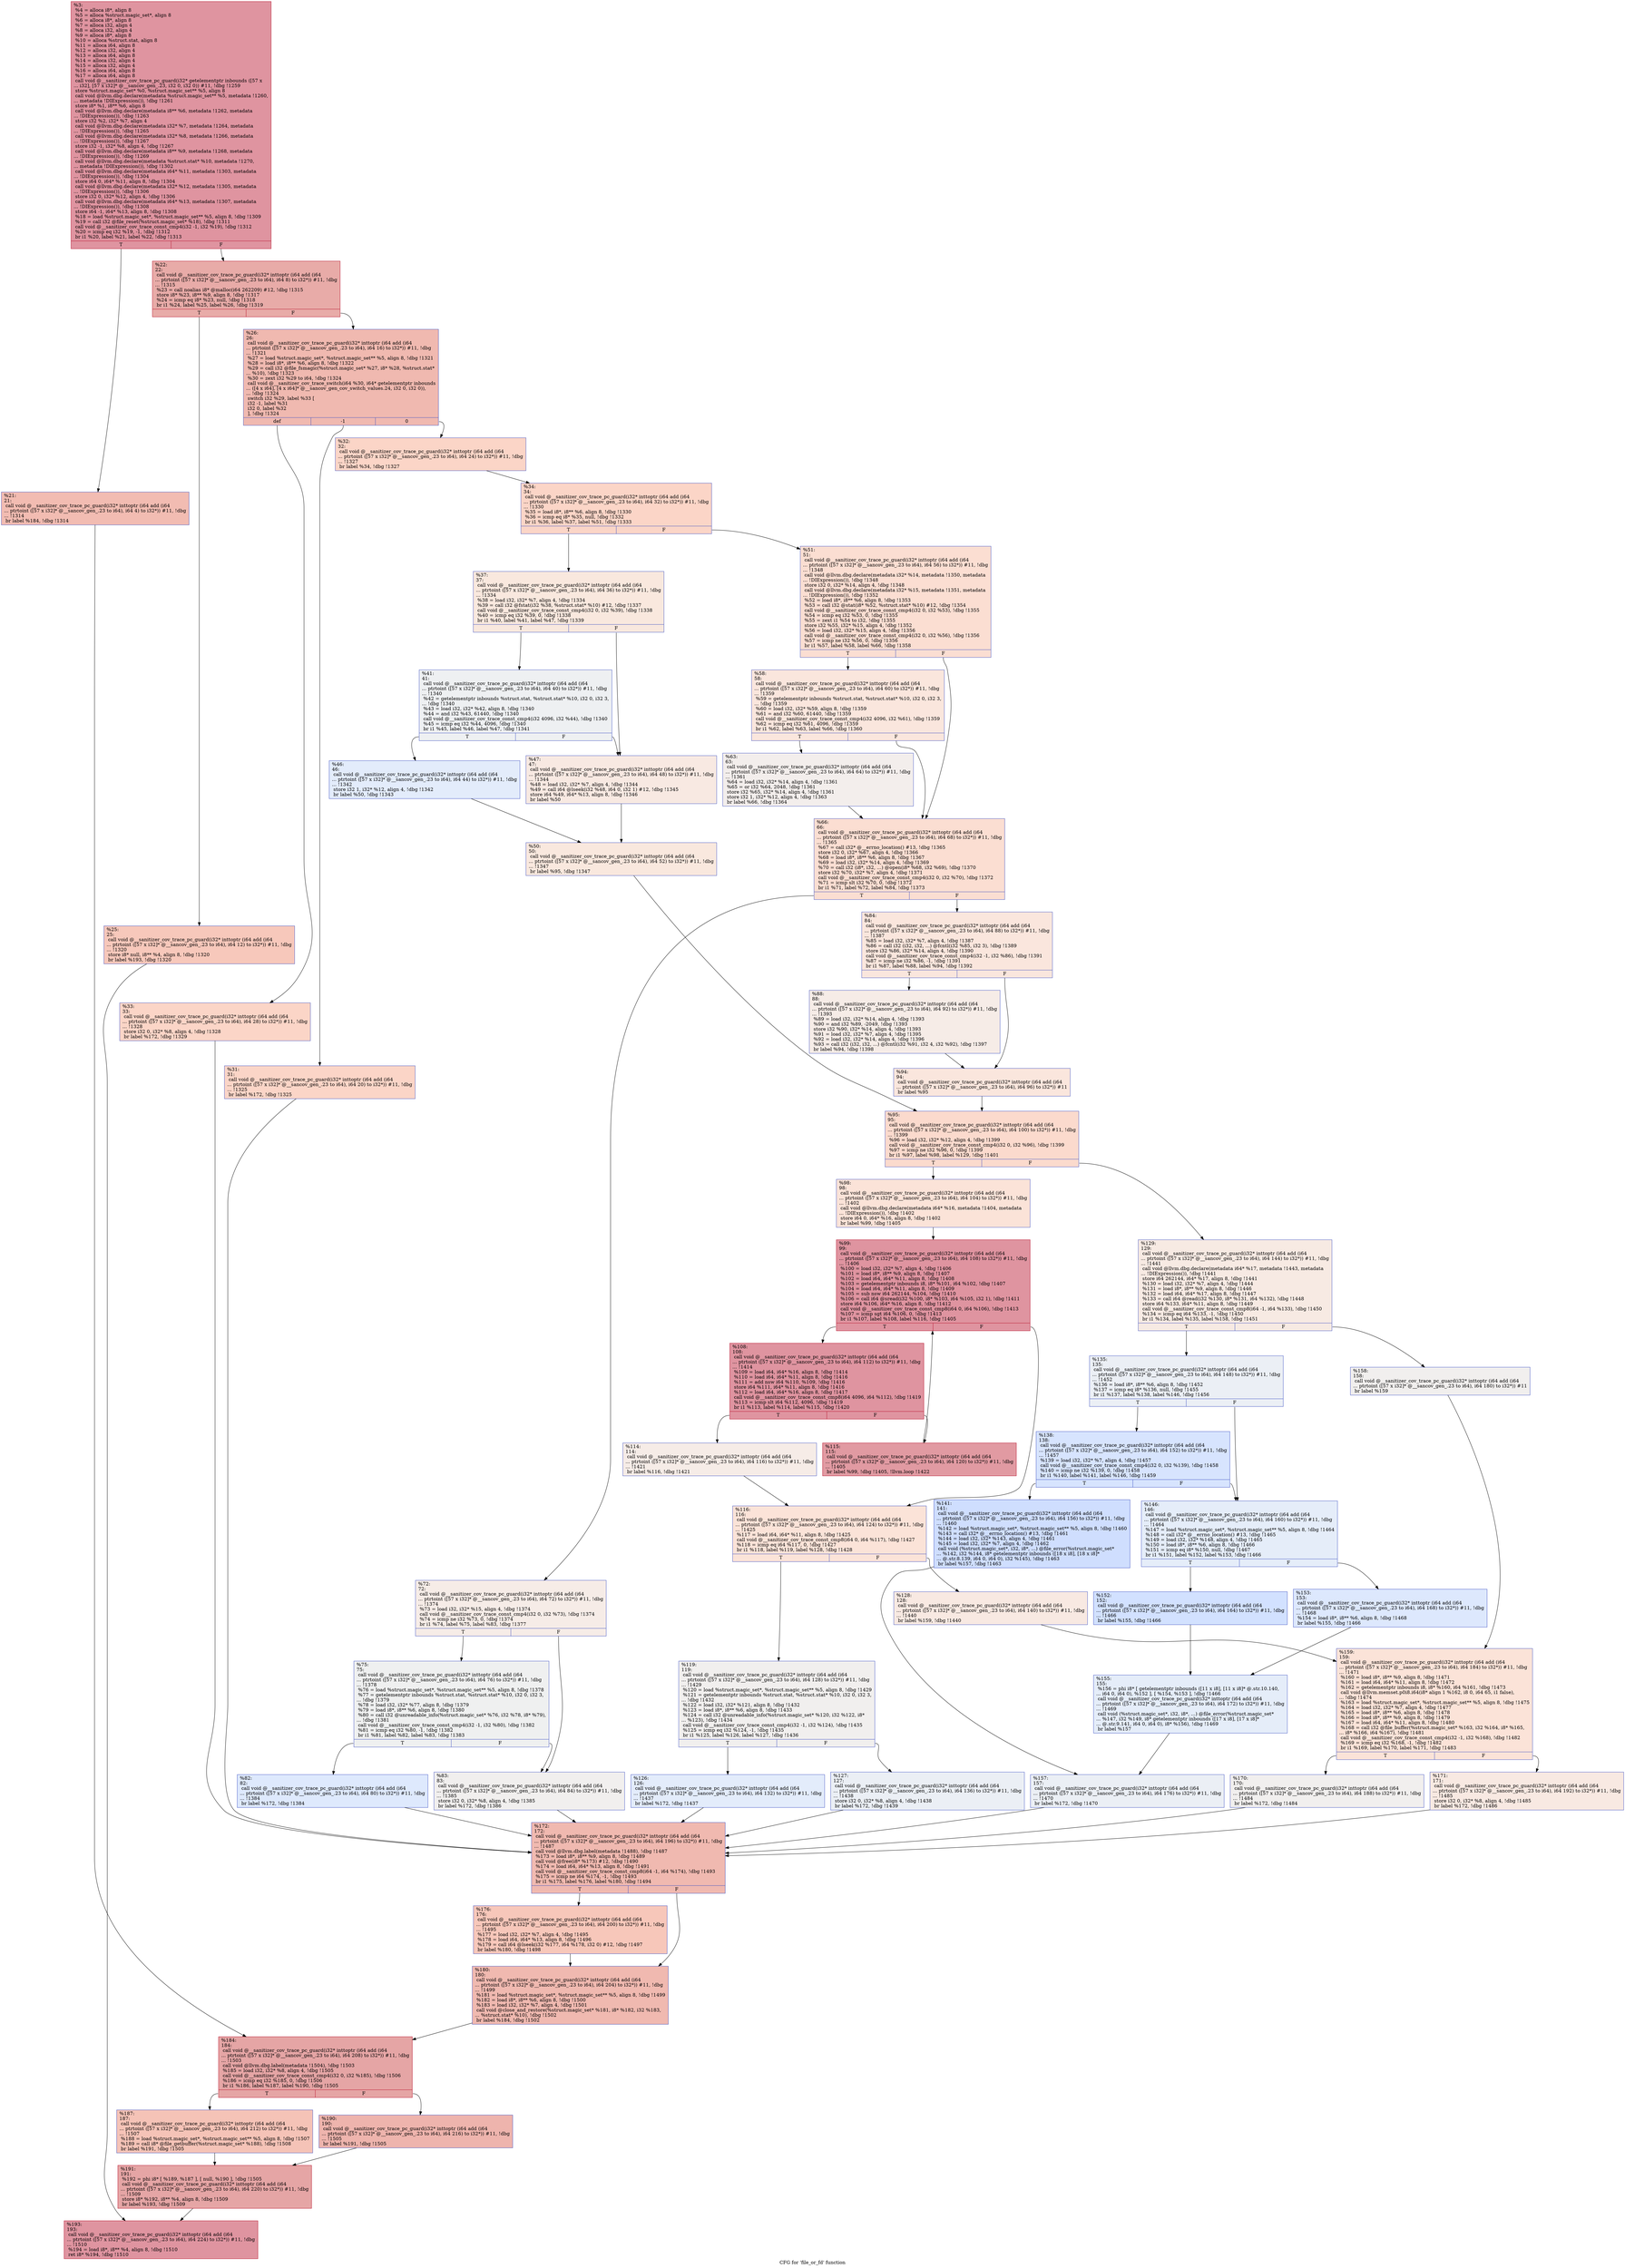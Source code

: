 digraph "CFG for 'file_or_fd' function" {
	label="CFG for 'file_or_fd' function";

	Node0x564cce185e70 [shape=record,color="#b70d28ff", style=filled, fillcolor="#b70d2870",label="{%3:\l  %4 = alloca i8*, align 8\l  %5 = alloca %struct.magic_set*, align 8\l  %6 = alloca i8*, align 8\l  %7 = alloca i32, align 4\l  %8 = alloca i32, align 4\l  %9 = alloca i8*, align 8\l  %10 = alloca %struct.stat, align 8\l  %11 = alloca i64, align 8\l  %12 = alloca i32, align 4\l  %13 = alloca i64, align 8\l  %14 = alloca i32, align 4\l  %15 = alloca i32, align 4\l  %16 = alloca i64, align 8\l  %17 = alloca i64, align 8\l  call void @__sanitizer_cov_trace_pc_guard(i32* getelementptr inbounds ([57 x\l... i32], [57 x i32]* @__sancov_gen_.23, i32 0, i32 0)) #11, !dbg !1259\l  store %struct.magic_set* %0, %struct.magic_set** %5, align 8\l  call void @llvm.dbg.declare(metadata %struct.magic_set** %5, metadata !1260,\l... metadata !DIExpression()), !dbg !1261\l  store i8* %1, i8** %6, align 8\l  call void @llvm.dbg.declare(metadata i8** %6, metadata !1262, metadata\l... !DIExpression()), !dbg !1263\l  store i32 %2, i32* %7, align 4\l  call void @llvm.dbg.declare(metadata i32* %7, metadata !1264, metadata\l... !DIExpression()), !dbg !1265\l  call void @llvm.dbg.declare(metadata i32* %8, metadata !1266, metadata\l... !DIExpression()), !dbg !1267\l  store i32 -1, i32* %8, align 4, !dbg !1267\l  call void @llvm.dbg.declare(metadata i8** %9, metadata !1268, metadata\l... !DIExpression()), !dbg !1269\l  call void @llvm.dbg.declare(metadata %struct.stat* %10, metadata !1270,\l... metadata !DIExpression()), !dbg !1302\l  call void @llvm.dbg.declare(metadata i64* %11, metadata !1303, metadata\l... !DIExpression()), !dbg !1304\l  store i64 0, i64* %11, align 8, !dbg !1304\l  call void @llvm.dbg.declare(metadata i32* %12, metadata !1305, metadata\l... !DIExpression()), !dbg !1306\l  store i32 0, i32* %12, align 4, !dbg !1306\l  call void @llvm.dbg.declare(metadata i64* %13, metadata !1307, metadata\l... !DIExpression()), !dbg !1308\l  store i64 -1, i64* %13, align 8, !dbg !1308\l  %18 = load %struct.magic_set*, %struct.magic_set** %5, align 8, !dbg !1309\l  %19 = call i32 @file_reset(%struct.magic_set* %18), !dbg !1311\l  call void @__sanitizer_cov_trace_const_cmp4(i32 -1, i32 %19), !dbg !1312\l  %20 = icmp eq i32 %19, -1, !dbg !1312\l  br i1 %20, label %21, label %22, !dbg !1313\l|{<s0>T|<s1>F}}"];
	Node0x564cce185e70:s0 -> Node0x564cce1876e0;
	Node0x564cce185e70:s1 -> Node0x564cce187730;
	Node0x564cce1876e0 [shape=record,color="#3d50c3ff", style=filled, fillcolor="#e1675170",label="{%21:\l21:                                               \l  call void @__sanitizer_cov_trace_pc_guard(i32* inttoptr (i64 add (i64\l... ptrtoint ([57 x i32]* @__sancov_gen_.23 to i64), i64 4) to i32*)) #11, !dbg\l... !1314\l  br label %184, !dbg !1314\l}"];
	Node0x564cce1876e0 -> Node0x564cce1886d0;
	Node0x564cce187730 [shape=record,color="#b70d28ff", style=filled, fillcolor="#cc403a70",label="{%22:\l22:                                               \l  call void @__sanitizer_cov_trace_pc_guard(i32* inttoptr (i64 add (i64\l... ptrtoint ([57 x i32]* @__sancov_gen_.23 to i64), i64 8) to i32*)) #11, !dbg\l... !1315\l  %23 = call noalias i8* @malloc(i64 262209) #12, !dbg !1315\l  store i8* %23, i8** %9, align 8, !dbg !1317\l  %24 = icmp eq i8* %23, null, !dbg !1318\l  br i1 %24, label %25, label %26, !dbg !1319\l|{<s0>T|<s1>F}}"];
	Node0x564cce187730:s0 -> Node0x564cce187780;
	Node0x564cce187730:s1 -> Node0x564cce1877d0;
	Node0x564cce187780 [shape=record,color="#3d50c3ff", style=filled, fillcolor="#ed836670",label="{%25:\l25:                                               \l  call void @__sanitizer_cov_trace_pc_guard(i32* inttoptr (i64 add (i64\l... ptrtoint ([57 x i32]* @__sancov_gen_.23 to i64), i64 12) to i32*)) #11, !dbg\l... !1320\l  store i8* null, i8** %4, align 8, !dbg !1320\l  br label %193, !dbg !1320\l}"];
	Node0x564cce187780 -> Node0x564cce188810;
	Node0x564cce1877d0 [shape=record,color="#3d50c3ff", style=filled, fillcolor="#de614d70",label="{%26:\l26:                                               \l  call void @__sanitizer_cov_trace_pc_guard(i32* inttoptr (i64 add (i64\l... ptrtoint ([57 x i32]* @__sancov_gen_.23 to i64), i64 16) to i32*)) #11, !dbg\l... !1321\l  %27 = load %struct.magic_set*, %struct.magic_set** %5, align 8, !dbg !1321\l  %28 = load i8*, i8** %6, align 8, !dbg !1322\l  %29 = call i32 @file_fsmagic(%struct.magic_set* %27, i8* %28, %struct.stat*\l... %10), !dbg !1323\l  %30 = zext i32 %29 to i64, !dbg !1324\l  call void @__sanitizer_cov_trace_switch(i64 %30, i64* getelementptr inbounds\l... ([4 x i64], [4 x i64]* @__sancov_gen_cov_switch_values.24, i32 0, i32 0)),\l... !dbg !1324\l  switch i32 %29, label %33 [\l    i32 -1, label %31\l    i32 0, label %32\l  ], !dbg !1324\l|{<s0>def|<s1>-1|<s2>0}}"];
	Node0x564cce1877d0:s0 -> Node0x564cce1878c0;
	Node0x564cce1877d0:s1 -> Node0x564cce187820;
	Node0x564cce1877d0:s2 -> Node0x564cce187870;
	Node0x564cce187820 [shape=record,color="#3d50c3ff", style=filled, fillcolor="#f5a08170",label="{%31:\l31:                                               \l  call void @__sanitizer_cov_trace_pc_guard(i32* inttoptr (i64 add (i64\l... ptrtoint ([57 x i32]* @__sancov_gen_.23 to i64), i64 20) to i32*)) #11, !dbg\l... !1325\l  br label %172, !dbg !1325\l}"];
	Node0x564cce187820 -> Node0x564cce1885e0;
	Node0x564cce187870 [shape=record,color="#3d50c3ff", style=filled, fillcolor="#f5a08170",label="{%32:\l32:                                               \l  call void @__sanitizer_cov_trace_pc_guard(i32* inttoptr (i64 add (i64\l... ptrtoint ([57 x i32]* @__sancov_gen_.23 to i64), i64 24) to i32*)) #11, !dbg\l... !1327\l  br label %34, !dbg !1327\l}"];
	Node0x564cce187870 -> Node0x564cce187910;
	Node0x564cce1878c0 [shape=record,color="#3d50c3ff", style=filled, fillcolor="#f5a08170",label="{%33:\l33:                                               \l  call void @__sanitizer_cov_trace_pc_guard(i32* inttoptr (i64 add (i64\l... ptrtoint ([57 x i32]* @__sancov_gen_.23 to i64), i64 28) to i32*)) #11, !dbg\l... !1328\l  store i32 0, i32* %8, align 4, !dbg !1328\l  br label %172, !dbg !1329\l}"];
	Node0x564cce1878c0 -> Node0x564cce1885e0;
	Node0x564cce187910 [shape=record,color="#3d50c3ff", style=filled, fillcolor="#f5a08170",label="{%34:\l34:                                               \l  call void @__sanitizer_cov_trace_pc_guard(i32* inttoptr (i64 add (i64\l... ptrtoint ([57 x i32]* @__sancov_gen_.23 to i64), i64 32) to i32*)) #11, !dbg\l... !1330\l  %35 = load i8*, i8** %6, align 8, !dbg !1330\l  %36 = icmp eq i8* %35, null, !dbg !1332\l  br i1 %36, label %37, label %51, !dbg !1333\l|{<s0>T|<s1>F}}"];
	Node0x564cce187910:s0 -> Node0x564cce187960;
	Node0x564cce187910:s1 -> Node0x564cce187af0;
	Node0x564cce187960 [shape=record,color="#3d50c3ff", style=filled, fillcolor="#f2cab570",label="{%37:\l37:                                               \l  call void @__sanitizer_cov_trace_pc_guard(i32* inttoptr (i64 add (i64\l... ptrtoint ([57 x i32]* @__sancov_gen_.23 to i64), i64 36) to i32*)) #11, !dbg\l... !1334\l  %38 = load i32, i32* %7, align 4, !dbg !1334\l  %39 = call i32 @fstat(i32 %38, %struct.stat* %10) #12, !dbg !1337\l  call void @__sanitizer_cov_trace_const_cmp4(i32 0, i32 %39), !dbg !1338\l  %40 = icmp eq i32 %39, 0, !dbg !1338\l  br i1 %40, label %41, label %47, !dbg !1339\l|{<s0>T|<s1>F}}"];
	Node0x564cce187960:s0 -> Node0x564cce1879b0;
	Node0x564cce187960:s1 -> Node0x564cce187a50;
	Node0x564cce1879b0 [shape=record,color="#3d50c3ff", style=filled, fillcolor="#d9dce170",label="{%41:\l41:                                               \l  call void @__sanitizer_cov_trace_pc_guard(i32* inttoptr (i64 add (i64\l... ptrtoint ([57 x i32]* @__sancov_gen_.23 to i64), i64 40) to i32*)) #11, !dbg\l... !1340\l  %42 = getelementptr inbounds %struct.stat, %struct.stat* %10, i32 0, i32 3,\l... !dbg !1340\l  %43 = load i32, i32* %42, align 8, !dbg !1340\l  %44 = and i32 %43, 61440, !dbg !1340\l  call void @__sanitizer_cov_trace_const_cmp4(i32 4096, i32 %44), !dbg !1340\l  %45 = icmp eq i32 %44, 4096, !dbg !1340\l  br i1 %45, label %46, label %47, !dbg !1341\l|{<s0>T|<s1>F}}"];
	Node0x564cce1879b0:s0 -> Node0x564cce187a00;
	Node0x564cce1879b0:s1 -> Node0x564cce187a50;
	Node0x564cce187a00 [shape=record,color="#3d50c3ff", style=filled, fillcolor="#bfd3f670",label="{%46:\l46:                                               \l  call void @__sanitizer_cov_trace_pc_guard(i32* inttoptr (i64 add (i64\l... ptrtoint ([57 x i32]* @__sancov_gen_.23 to i64), i64 44) to i32*)) #11, !dbg\l... !1342\l  store i32 1, i32* %12, align 4, !dbg !1342\l  br label %50, !dbg !1343\l}"];
	Node0x564cce187a00 -> Node0x564cce187aa0;
	Node0x564cce187a50 [shape=record,color="#3d50c3ff", style=filled, fillcolor="#efcebd70",label="{%47:\l47:                                               \l  call void @__sanitizer_cov_trace_pc_guard(i32* inttoptr (i64 add (i64\l... ptrtoint ([57 x i32]* @__sancov_gen_.23 to i64), i64 48) to i32*)) #11, !dbg\l... !1344\l  %48 = load i32, i32* %7, align 4, !dbg !1344\l  %49 = call i64 @lseek(i32 %48, i64 0, i32 1) #12, !dbg !1345\l  store i64 %49, i64* %13, align 8, !dbg !1346\l  br label %50\l}"];
	Node0x564cce187a50 -> Node0x564cce187aa0;
	Node0x564cce187aa0 [shape=record,color="#3d50c3ff", style=filled, fillcolor="#f2cab570",label="{%50:\l50:                                               \l  call void @__sanitizer_cov_trace_pc_guard(i32* inttoptr (i64 add (i64\l... ptrtoint ([57 x i32]* @__sancov_gen_.23 to i64), i64 52) to i32*)) #11, !dbg\l... !1347\l  br label %95, !dbg !1347\l}"];
	Node0x564cce187aa0 -> Node0x564cce187e60;
	Node0x564cce187af0 [shape=record,color="#3d50c3ff", style=filled, fillcolor="#f7b59970",label="{%51:\l51:                                               \l  call void @__sanitizer_cov_trace_pc_guard(i32* inttoptr (i64 add (i64\l... ptrtoint ([57 x i32]* @__sancov_gen_.23 to i64), i64 56) to i32*)) #11, !dbg\l... !1348\l  call void @llvm.dbg.declare(metadata i32* %14, metadata !1350, metadata\l... !DIExpression()), !dbg !1348\l  store i32 0, i32* %14, align 4, !dbg !1348\l  call void @llvm.dbg.declare(metadata i32* %15, metadata !1351, metadata\l... !DIExpression()), !dbg !1352\l  %52 = load i8*, i8** %6, align 8, !dbg !1353\l  %53 = call i32 @stat(i8* %52, %struct.stat* %10) #12, !dbg !1354\l  call void @__sanitizer_cov_trace_const_cmp4(i32 0, i32 %53), !dbg !1355\l  %54 = icmp eq i32 %53, 0, !dbg !1355\l  %55 = zext i1 %54 to i32, !dbg !1355\l  store i32 %55, i32* %15, align 4, !dbg !1352\l  %56 = load i32, i32* %15, align 4, !dbg !1356\l  call void @__sanitizer_cov_trace_const_cmp4(i32 0, i32 %56), !dbg !1356\l  %57 = icmp ne i32 %56, 0, !dbg !1356\l  br i1 %57, label %58, label %66, !dbg !1358\l|{<s0>T|<s1>F}}"];
	Node0x564cce187af0:s0 -> Node0x564cce187b40;
	Node0x564cce187af0:s1 -> Node0x564cce187be0;
	Node0x564cce187b40 [shape=record,color="#3d50c3ff", style=filled, fillcolor="#f3c7b170",label="{%58:\l58:                                               \l  call void @__sanitizer_cov_trace_pc_guard(i32* inttoptr (i64 add (i64\l... ptrtoint ([57 x i32]* @__sancov_gen_.23 to i64), i64 60) to i32*)) #11, !dbg\l... !1359\l  %59 = getelementptr inbounds %struct.stat, %struct.stat* %10, i32 0, i32 3,\l... !dbg !1359\l  %60 = load i32, i32* %59, align 8, !dbg !1359\l  %61 = and i32 %60, 61440, !dbg !1359\l  call void @__sanitizer_cov_trace_const_cmp4(i32 4096, i32 %61), !dbg !1359\l  %62 = icmp eq i32 %61, 4096, !dbg !1359\l  br i1 %62, label %63, label %66, !dbg !1360\l|{<s0>T|<s1>F}}"];
	Node0x564cce187b40:s0 -> Node0x564cce187b90;
	Node0x564cce187b40:s1 -> Node0x564cce187be0;
	Node0x564cce187b90 [shape=record,color="#3d50c3ff", style=filled, fillcolor="#e3d9d370",label="{%63:\l63:                                               \l  call void @__sanitizer_cov_trace_pc_guard(i32* inttoptr (i64 add (i64\l... ptrtoint ([57 x i32]* @__sancov_gen_.23 to i64), i64 64) to i32*)) #11, !dbg\l... !1361\l  %64 = load i32, i32* %14, align 4, !dbg !1361\l  %65 = or i32 %64, 2048, !dbg !1361\l  store i32 %65, i32* %14, align 4, !dbg !1361\l  store i32 1, i32* %12, align 4, !dbg !1363\l  br label %66, !dbg !1364\l}"];
	Node0x564cce187b90 -> Node0x564cce187be0;
	Node0x564cce187be0 [shape=record,color="#3d50c3ff", style=filled, fillcolor="#f7b59970",label="{%66:\l66:                                               \l  call void @__sanitizer_cov_trace_pc_guard(i32* inttoptr (i64 add (i64\l... ptrtoint ([57 x i32]* @__sancov_gen_.23 to i64), i64 68) to i32*)) #11, !dbg\l... !1365\l  %67 = call i32* @__errno_location() #13, !dbg !1365\l  store i32 0, i32* %67, align 4, !dbg !1366\l  %68 = load i8*, i8** %6, align 8, !dbg !1367\l  %69 = load i32, i32* %14, align 4, !dbg !1369\l  %70 = call i32 (i8*, i32, ...) @open(i8* %68, i32 %69), !dbg !1370\l  store i32 %70, i32* %7, align 4, !dbg !1371\l  call void @__sanitizer_cov_trace_const_cmp4(i32 0, i32 %70), !dbg !1372\l  %71 = icmp slt i32 %70, 0, !dbg !1372\l  br i1 %71, label %72, label %84, !dbg !1373\l|{<s0>T|<s1>F}}"];
	Node0x564cce187be0:s0 -> Node0x564cce187c30;
	Node0x564cce187be0:s1 -> Node0x564cce187d70;
	Node0x564cce187c30 [shape=record,color="#3d50c3ff", style=filled, fillcolor="#ead5c970",label="{%72:\l72:                                               \l  call void @__sanitizer_cov_trace_pc_guard(i32* inttoptr (i64 add (i64\l... ptrtoint ([57 x i32]* @__sancov_gen_.23 to i64), i64 72) to i32*)) #11, !dbg\l... !1374\l  %73 = load i32, i32* %15, align 4, !dbg !1374\l  call void @__sanitizer_cov_trace_const_cmp4(i32 0, i32 %73), !dbg !1374\l  %74 = icmp ne i32 %73, 0, !dbg !1374\l  br i1 %74, label %75, label %83, !dbg !1377\l|{<s0>T|<s1>F}}"];
	Node0x564cce187c30:s0 -> Node0x564cce187c80;
	Node0x564cce187c30:s1 -> Node0x564cce187d20;
	Node0x564cce187c80 [shape=record,color="#3d50c3ff", style=filled, fillcolor="#dbdcde70",label="{%75:\l75:                                               \l  call void @__sanitizer_cov_trace_pc_guard(i32* inttoptr (i64 add (i64\l... ptrtoint ([57 x i32]* @__sancov_gen_.23 to i64), i64 76) to i32*)) #11, !dbg\l... !1378\l  %76 = load %struct.magic_set*, %struct.magic_set** %5, align 8, !dbg !1378\l  %77 = getelementptr inbounds %struct.stat, %struct.stat* %10, i32 0, i32 3,\l... !dbg !1379\l  %78 = load i32, i32* %77, align 8, !dbg !1379\l  %79 = load i8*, i8** %6, align 8, !dbg !1380\l  %80 = call i32 @unreadable_info(%struct.magic_set* %76, i32 %78, i8* %79),\l... !dbg !1381\l  call void @__sanitizer_cov_trace_const_cmp4(i32 -1, i32 %80), !dbg !1382\l  %81 = icmp eq i32 %80, -1, !dbg !1382\l  br i1 %81, label %82, label %83, !dbg !1383\l|{<s0>T|<s1>F}}"];
	Node0x564cce187c80:s0 -> Node0x564cce187cd0;
	Node0x564cce187c80:s1 -> Node0x564cce187d20;
	Node0x564cce187cd0 [shape=record,color="#3d50c3ff", style=filled, fillcolor="#b5cdfa70",label="{%82:\l82:                                               \l  call void @__sanitizer_cov_trace_pc_guard(i32* inttoptr (i64 add (i64\l... ptrtoint ([57 x i32]* @__sancov_gen_.23 to i64), i64 80) to i32*)) #11, !dbg\l... !1384\l  br label %172, !dbg !1384\l}"];
	Node0x564cce187cd0 -> Node0x564cce1885e0;
	Node0x564cce187d20 [shape=record,color="#3d50c3ff", style=filled, fillcolor="#e0dbd870",label="{%83:\l83:                                               \l  call void @__sanitizer_cov_trace_pc_guard(i32* inttoptr (i64 add (i64\l... ptrtoint ([57 x i32]* @__sancov_gen_.23 to i64), i64 84) to i32*)) #11, !dbg\l... !1385\l  store i32 0, i32* %8, align 4, !dbg !1385\l  br label %172, !dbg !1386\l}"];
	Node0x564cce187d20 -> Node0x564cce1885e0;
	Node0x564cce187d70 [shape=record,color="#3d50c3ff", style=filled, fillcolor="#f3c7b170",label="{%84:\l84:                                               \l  call void @__sanitizer_cov_trace_pc_guard(i32* inttoptr (i64 add (i64\l... ptrtoint ([57 x i32]* @__sancov_gen_.23 to i64), i64 88) to i32*)) #11, !dbg\l... !1387\l  %85 = load i32, i32* %7, align 4, !dbg !1387\l  %86 = call i32 (i32, i32, ...) @fcntl(i32 %85, i32 3), !dbg !1389\l  store i32 %86, i32* %14, align 4, !dbg !1390\l  call void @__sanitizer_cov_trace_const_cmp4(i32 -1, i32 %86), !dbg !1391\l  %87 = icmp ne i32 %86, -1, !dbg !1391\l  br i1 %87, label %88, label %94, !dbg !1392\l|{<s0>T|<s1>F}}"];
	Node0x564cce187d70:s0 -> Node0x564cce187dc0;
	Node0x564cce187d70:s1 -> Node0x564cce187e10;
	Node0x564cce187dc0 [shape=record,color="#3d50c3ff", style=filled, fillcolor="#ead5c970",label="{%88:\l88:                                               \l  call void @__sanitizer_cov_trace_pc_guard(i32* inttoptr (i64 add (i64\l... ptrtoint ([57 x i32]* @__sancov_gen_.23 to i64), i64 92) to i32*)) #11, !dbg\l... !1393\l  %89 = load i32, i32* %14, align 4, !dbg !1393\l  %90 = and i32 %89, -2049, !dbg !1393\l  store i32 %90, i32* %14, align 4, !dbg !1393\l  %91 = load i32, i32* %7, align 4, !dbg !1395\l  %92 = load i32, i32* %14, align 4, !dbg !1396\l  %93 = call i32 (i32, i32, ...) @fcntl(i32 %91, i32 4, i32 %92), !dbg !1397\l  br label %94, !dbg !1398\l}"];
	Node0x564cce187dc0 -> Node0x564cce187e10;
	Node0x564cce187e10 [shape=record,color="#3d50c3ff", style=filled, fillcolor="#f3c7b170",label="{%94:\l94:                                               \l  call void @__sanitizer_cov_trace_pc_guard(i32* inttoptr (i64 add (i64\l... ptrtoint ([57 x i32]* @__sancov_gen_.23 to i64), i64 96) to i32*)) #11\l  br label %95\l}"];
	Node0x564cce187e10 -> Node0x564cce187e60;
	Node0x564cce187e60 [shape=record,color="#3d50c3ff", style=filled, fillcolor="#f7ac8e70",label="{%95:\l95:                                               \l  call void @__sanitizer_cov_trace_pc_guard(i32* inttoptr (i64 add (i64\l... ptrtoint ([57 x i32]* @__sancov_gen_.23 to i64), i64 100) to i32*)) #11, !dbg\l... !1399\l  %96 = load i32, i32* %12, align 4, !dbg !1399\l  call void @__sanitizer_cov_trace_const_cmp4(i32 0, i32 %96), !dbg !1399\l  %97 = icmp ne i32 %96, 0, !dbg !1399\l  br i1 %97, label %98, label %129, !dbg !1401\l|{<s0>T|<s1>F}}"];
	Node0x564cce187e60:s0 -> Node0x564cce187eb0;
	Node0x564cce187e60:s1 -> Node0x564cce1881d0;
	Node0x564cce187eb0 [shape=record,color="#3d50c3ff", style=filled, fillcolor="#f6bfa670",label="{%98:\l98:                                               \l  call void @__sanitizer_cov_trace_pc_guard(i32* inttoptr (i64 add (i64\l... ptrtoint ([57 x i32]* @__sancov_gen_.23 to i64), i64 104) to i32*)) #11, !dbg\l... !1402\l  call void @llvm.dbg.declare(metadata i64* %16, metadata !1404, metadata\l... !DIExpression()), !dbg !1402\l  store i64 0, i64* %16, align 8, !dbg !1402\l  br label %99, !dbg !1405\l}"];
	Node0x564cce187eb0 -> Node0x564cce187f00;
	Node0x564cce187f00 [shape=record,color="#b70d28ff", style=filled, fillcolor="#b70d2870",label="{%99:\l99:                                               \l  call void @__sanitizer_cov_trace_pc_guard(i32* inttoptr (i64 add (i64\l... ptrtoint ([57 x i32]* @__sancov_gen_.23 to i64), i64 108) to i32*)) #11, !dbg\l... !1406\l  %100 = load i32, i32* %7, align 4, !dbg !1406\l  %101 = load i8*, i8** %9, align 8, !dbg !1407\l  %102 = load i64, i64* %11, align 8, !dbg !1408\l  %103 = getelementptr inbounds i8, i8* %101, i64 %102, !dbg !1407\l  %104 = load i64, i64* %11, align 8, !dbg !1409\l  %105 = sub nsw i64 262144, %104, !dbg !1410\l  %106 = call i64 @sread(i32 %100, i8* %103, i64 %105, i32 1), !dbg !1411\l  store i64 %106, i64* %16, align 8, !dbg !1412\l  call void @__sanitizer_cov_trace_const_cmp8(i64 0, i64 %106), !dbg !1413\l  %107 = icmp sgt i64 %106, 0, !dbg !1413\l  br i1 %107, label %108, label %116, !dbg !1405\l|{<s0>T|<s1>F}}"];
	Node0x564cce187f00:s0 -> Node0x564cce187f50;
	Node0x564cce187f00:s1 -> Node0x564cce188040;
	Node0x564cce187f50 [shape=record,color="#b70d28ff", style=filled, fillcolor="#b70d2870",label="{%108:\l108:                                              \l  call void @__sanitizer_cov_trace_pc_guard(i32* inttoptr (i64 add (i64\l... ptrtoint ([57 x i32]* @__sancov_gen_.23 to i64), i64 112) to i32*)) #11, !dbg\l... !1414\l  %109 = load i64, i64* %16, align 8, !dbg !1414\l  %110 = load i64, i64* %11, align 8, !dbg !1416\l  %111 = add nsw i64 %110, %109, !dbg !1416\l  store i64 %111, i64* %11, align 8, !dbg !1416\l  %112 = load i64, i64* %16, align 8, !dbg !1417\l  call void @__sanitizer_cov_trace_const_cmp8(i64 4096, i64 %112), !dbg !1419\l  %113 = icmp slt i64 %112, 4096, !dbg !1419\l  br i1 %113, label %114, label %115, !dbg !1420\l|{<s0>T|<s1>F}}"];
	Node0x564cce187f50:s0 -> Node0x564cce187fa0;
	Node0x564cce187f50:s1 -> Node0x564cce187ff0;
	Node0x564cce187fa0 [shape=record,color="#3d50c3ff", style=filled, fillcolor="#ead5c970",label="{%114:\l114:                                              \l  call void @__sanitizer_cov_trace_pc_guard(i32* inttoptr (i64 add (i64\l... ptrtoint ([57 x i32]* @__sancov_gen_.23 to i64), i64 116) to i32*)) #11, !dbg\l... !1421\l  br label %116, !dbg !1421\l}"];
	Node0x564cce187fa0 -> Node0x564cce188040;
	Node0x564cce187ff0 [shape=record,color="#b70d28ff", style=filled, fillcolor="#bb1b2c70",label="{%115:\l115:                                              \l  call void @__sanitizer_cov_trace_pc_guard(i32* inttoptr (i64 add (i64\l... ptrtoint ([57 x i32]* @__sancov_gen_.23 to i64), i64 120) to i32*)) #11, !dbg\l... !1405\l  br label %99, !dbg !1405, !llvm.loop !1422\l}"];
	Node0x564cce187ff0 -> Node0x564cce187f00;
	Node0x564cce188040 [shape=record,color="#3d50c3ff", style=filled, fillcolor="#f6bfa670",label="{%116:\l116:                                              \l  call void @__sanitizer_cov_trace_pc_guard(i32* inttoptr (i64 add (i64\l... ptrtoint ([57 x i32]* @__sancov_gen_.23 to i64), i64 124) to i32*)) #11, !dbg\l... !1425\l  %117 = load i64, i64* %11, align 8, !dbg !1425\l  call void @__sanitizer_cov_trace_const_cmp8(i64 0, i64 %117), !dbg !1427\l  %118 = icmp eq i64 %117, 0, !dbg !1427\l  br i1 %118, label %119, label %128, !dbg !1428\l|{<s0>T|<s1>F}}"];
	Node0x564cce188040:s0 -> Node0x564cce188090;
	Node0x564cce188040:s1 -> Node0x564cce188180;
	Node0x564cce188090 [shape=record,color="#3d50c3ff", style=filled, fillcolor="#e0dbd870",label="{%119:\l119:                                              \l  call void @__sanitizer_cov_trace_pc_guard(i32* inttoptr (i64 add (i64\l... ptrtoint ([57 x i32]* @__sancov_gen_.23 to i64), i64 128) to i32*)) #11, !dbg\l... !1429\l  %120 = load %struct.magic_set*, %struct.magic_set** %5, align 8, !dbg !1429\l  %121 = getelementptr inbounds %struct.stat, %struct.stat* %10, i32 0, i32 3,\l... !dbg !1432\l  %122 = load i32, i32* %121, align 8, !dbg !1432\l  %123 = load i8*, i8** %6, align 8, !dbg !1433\l  %124 = call i32 @unreadable_info(%struct.magic_set* %120, i32 %122, i8*\l... %123), !dbg !1434\l  call void @__sanitizer_cov_trace_const_cmp4(i32 -1, i32 %124), !dbg !1435\l  %125 = icmp eq i32 %124, -1, !dbg !1435\l  br i1 %125, label %126, label %127, !dbg !1436\l|{<s0>T|<s1>F}}"];
	Node0x564cce188090:s0 -> Node0x564cce1880e0;
	Node0x564cce188090:s1 -> Node0x564cce188130;
	Node0x564cce1880e0 [shape=record,color="#3d50c3ff", style=filled, fillcolor="#bfd3f670",label="{%126:\l126:                                              \l  call void @__sanitizer_cov_trace_pc_guard(i32* inttoptr (i64 add (i64\l... ptrtoint ([57 x i32]* @__sancov_gen_.23 to i64), i64 132) to i32*)) #11, !dbg\l... !1437\l  br label %172, !dbg !1437\l}"];
	Node0x564cce1880e0 -> Node0x564cce1885e0;
	Node0x564cce188130 [shape=record,color="#3d50c3ff", style=filled, fillcolor="#d1dae970",label="{%127:\l127:                                              \l  call void @__sanitizer_cov_trace_pc_guard(i32* inttoptr (i64 add (i64\l... ptrtoint ([57 x i32]* @__sancov_gen_.23 to i64), i64 136) to i32*)) #11, !dbg\l... !1438\l  store i32 0, i32* %8, align 4, !dbg !1438\l  br label %172, !dbg !1439\l}"];
	Node0x564cce188130 -> Node0x564cce1885e0;
	Node0x564cce188180 [shape=record,color="#3d50c3ff", style=filled, fillcolor="#efcebd70",label="{%128:\l128:                                              \l  call void @__sanitizer_cov_trace_pc_guard(i32* inttoptr (i64 add (i64\l... ptrtoint ([57 x i32]* @__sancov_gen_.23 to i64), i64 140) to i32*)) #11, !dbg\l... !1440\l  br label %159, !dbg !1440\l}"];
	Node0x564cce188180 -> Node0x564cce1884f0;
	Node0x564cce1881d0 [shape=record,color="#3d50c3ff", style=filled, fillcolor="#eed0c070",label="{%129:\l129:                                              \l  call void @__sanitizer_cov_trace_pc_guard(i32* inttoptr (i64 add (i64\l... ptrtoint ([57 x i32]* @__sancov_gen_.23 to i64), i64 144) to i32*)) #11, !dbg\l... !1441\l  call void @llvm.dbg.declare(metadata i64* %17, metadata !1443, metadata\l... !DIExpression()), !dbg !1441\l  store i64 262144, i64* %17, align 8, !dbg !1441\l  %130 = load i32, i32* %7, align 4, !dbg !1444\l  %131 = load i8*, i8** %9, align 8, !dbg !1446\l  %132 = load i64, i64* %17, align 8, !dbg !1447\l  %133 = call i64 @read(i32 %130, i8* %131, i64 %132), !dbg !1448\l  store i64 %133, i64* %11, align 8, !dbg !1449\l  call void @__sanitizer_cov_trace_const_cmp8(i64 -1, i64 %133), !dbg !1450\l  %134 = icmp eq i64 %133, -1, !dbg !1450\l  br i1 %134, label %135, label %158, !dbg !1451\l|{<s0>T|<s1>F}}"];
	Node0x564cce1881d0:s0 -> Node0x564cce188220;
	Node0x564cce1881d0:s1 -> Node0x564cce1884a0;
	Node0x564cce188220 [shape=record,color="#3d50c3ff", style=filled, fillcolor="#d1dae970",label="{%135:\l135:                                              \l  call void @__sanitizer_cov_trace_pc_guard(i32* inttoptr (i64 add (i64\l... ptrtoint ([57 x i32]* @__sancov_gen_.23 to i64), i64 148) to i32*)) #11, !dbg\l... !1452\l  %136 = load i8*, i8** %6, align 8, !dbg !1452\l  %137 = icmp eq i8* %136, null, !dbg !1455\l  br i1 %137, label %138, label %146, !dbg !1456\l|{<s0>T|<s1>F}}"];
	Node0x564cce188220:s0 -> Node0x564cce188270;
	Node0x564cce188220:s1 -> Node0x564cce188310;
	Node0x564cce188270 [shape=record,color="#3d50c3ff", style=filled, fillcolor="#a5c3fe70",label="{%138:\l138:                                              \l  call void @__sanitizer_cov_trace_pc_guard(i32* inttoptr (i64 add (i64\l... ptrtoint ([57 x i32]* @__sancov_gen_.23 to i64), i64 152) to i32*)) #11, !dbg\l... !1457\l  %139 = load i32, i32* %7, align 4, !dbg !1457\l  call void @__sanitizer_cov_trace_const_cmp4(i32 0, i32 %139), !dbg !1458\l  %140 = icmp ne i32 %139, 0, !dbg !1458\l  br i1 %140, label %141, label %146, !dbg !1459\l|{<s0>T|<s1>F}}"];
	Node0x564cce188270:s0 -> Node0x564cce1882c0;
	Node0x564cce188270:s1 -> Node0x564cce188310;
	Node0x564cce1882c0 [shape=record,color="#3d50c3ff", style=filled, fillcolor="#93b5fe70",label="{%141:\l141:                                              \l  call void @__sanitizer_cov_trace_pc_guard(i32* inttoptr (i64 add (i64\l... ptrtoint ([57 x i32]* @__sancov_gen_.23 to i64), i64 156) to i32*)) #11, !dbg\l... !1460\l  %142 = load %struct.magic_set*, %struct.magic_set** %5, align 8, !dbg !1460\l  %143 = call i32* @__errno_location() #13, !dbg !1461\l  %144 = load i32, i32* %143, align 4, !dbg !1461\l  %145 = load i32, i32* %7, align 4, !dbg !1462\l  call void (%struct.magic_set*, i32, i8*, ...) @file_error(%struct.magic_set*\l... %142, i32 %144, i8* getelementptr inbounds ([18 x i8], [18 x i8]*\l... @.str.8.139, i64 0, i64 0), i32 %145), !dbg !1463\l  br label %157, !dbg !1463\l}"];
	Node0x564cce1882c0 -> Node0x564cce188450;
	Node0x564cce188310 [shape=record,color="#3d50c3ff", style=filled, fillcolor="#c5d6f270",label="{%146:\l146:                                              \l  call void @__sanitizer_cov_trace_pc_guard(i32* inttoptr (i64 add (i64\l... ptrtoint ([57 x i32]* @__sancov_gen_.23 to i64), i64 160) to i32*)) #11, !dbg\l... !1464\l  %147 = load %struct.magic_set*, %struct.magic_set** %5, align 8, !dbg !1464\l  %148 = call i32* @__errno_location() #13, !dbg !1465\l  %149 = load i32, i32* %148, align 4, !dbg !1465\l  %150 = load i8*, i8** %6, align 8, !dbg !1466\l  %151 = icmp eq i8* %150, null, !dbg !1467\l  br i1 %151, label %152, label %153, !dbg !1466\l|{<s0>T|<s1>F}}"];
	Node0x564cce188310:s0 -> Node0x564cce188360;
	Node0x564cce188310:s1 -> Node0x564cce1883b0;
	Node0x564cce188360 [shape=record,color="#3d50c3ff", style=filled, fillcolor="#9abbff70",label="{%152:\l152:                                              \l  call void @__sanitizer_cov_trace_pc_guard(i32* inttoptr (i64 add (i64\l... ptrtoint ([57 x i32]* @__sancov_gen_.23 to i64), i64 164) to i32*)) #11, !dbg\l... !1466\l  br label %155, !dbg !1466\l}"];
	Node0x564cce188360 -> Node0x564cce188400;
	Node0x564cce1883b0 [shape=record,color="#3d50c3ff", style=filled, fillcolor="#b2ccfb70",label="{%153:\l153:                                              \l  call void @__sanitizer_cov_trace_pc_guard(i32* inttoptr (i64 add (i64\l... ptrtoint ([57 x i32]* @__sancov_gen_.23 to i64), i64 168) to i32*)) #11, !dbg\l... !1468\l  %154 = load i8*, i8** %6, align 8, !dbg !1468\l  br label %155, !dbg !1466\l}"];
	Node0x564cce1883b0 -> Node0x564cce188400;
	Node0x564cce188400 [shape=record,color="#3d50c3ff", style=filled, fillcolor="#c5d6f270",label="{%155:\l155:                                              \l  %156 = phi i8* [ getelementptr inbounds ([11 x i8], [11 x i8]* @.str.10.140,\l... i64 0, i64 0), %152 ], [ %154, %153 ], !dbg !1466\l  call void @__sanitizer_cov_trace_pc_guard(i32* inttoptr (i64 add (i64\l... ptrtoint ([57 x i32]* @__sancov_gen_.23 to i64), i64 172) to i32*)) #11, !dbg\l... !1469\l  call void (%struct.magic_set*, i32, i8*, ...) @file_error(%struct.magic_set*\l... %147, i32 %149, i8* getelementptr inbounds ([17 x i8], [17 x i8]*\l... @.str.9.141, i64 0, i64 0), i8* %156), !dbg !1469\l  br label %157\l}"];
	Node0x564cce188400 -> Node0x564cce188450;
	Node0x564cce188450 [shape=record,color="#3d50c3ff", style=filled, fillcolor="#d1dae970",label="{%157:\l157:                                              \l  call void @__sanitizer_cov_trace_pc_guard(i32* inttoptr (i64 add (i64\l... ptrtoint ([57 x i32]* @__sancov_gen_.23 to i64), i64 176) to i32*)) #11, !dbg\l... !1470\l  br label %172, !dbg !1470\l}"];
	Node0x564cce188450 -> Node0x564cce1885e0;
	Node0x564cce1884a0 [shape=record,color="#3d50c3ff", style=filled, fillcolor="#e0dbd870",label="{%158:\l158:                                              \l  call void @__sanitizer_cov_trace_pc_guard(i32* inttoptr (i64 add (i64\l... ptrtoint ([57 x i32]* @__sancov_gen_.23 to i64), i64 180) to i32*)) #11\l  br label %159\l}"];
	Node0x564cce1884a0 -> Node0x564cce1884f0;
	Node0x564cce1884f0 [shape=record,color="#3d50c3ff", style=filled, fillcolor="#f6bfa670",label="{%159:\l159:                                              \l  call void @__sanitizer_cov_trace_pc_guard(i32* inttoptr (i64 add (i64\l... ptrtoint ([57 x i32]* @__sancov_gen_.23 to i64), i64 184) to i32*)) #11, !dbg\l... !1471\l  %160 = load i8*, i8** %9, align 8, !dbg !1471\l  %161 = load i64, i64* %11, align 8, !dbg !1472\l  %162 = getelementptr inbounds i8, i8* %160, i64 %161, !dbg !1473\l  call void @llvm.memset.p0i8.i64(i8* align 1 %162, i8 0, i64 65, i1 false),\l... !dbg !1474\l  %163 = load %struct.magic_set*, %struct.magic_set** %5, align 8, !dbg !1475\l  %164 = load i32, i32* %7, align 4, !dbg !1477\l  %165 = load i8*, i8** %6, align 8, !dbg !1478\l  %166 = load i8*, i8** %9, align 8, !dbg !1479\l  %167 = load i64, i64* %11, align 8, !dbg !1480\l  %168 = call i32 @file_buffer(%struct.magic_set* %163, i32 %164, i8* %165,\l... i8* %166, i64 %167), !dbg !1481\l  call void @__sanitizer_cov_trace_const_cmp4(i32 -1, i32 %168), !dbg !1482\l  %169 = icmp eq i32 %168, -1, !dbg !1482\l  br i1 %169, label %170, label %171, !dbg !1483\l|{<s0>T|<s1>F}}"];
	Node0x564cce1884f0:s0 -> Node0x564cce188540;
	Node0x564cce1884f0:s1 -> Node0x564cce188590;
	Node0x564cce188540 [shape=record,color="#3d50c3ff", style=filled, fillcolor="#e0dbd870",label="{%170:\l170:                                              \l  call void @__sanitizer_cov_trace_pc_guard(i32* inttoptr (i64 add (i64\l... ptrtoint ([57 x i32]* @__sancov_gen_.23 to i64), i64 188) to i32*)) #11, !dbg\l... !1484\l  br label %172, !dbg !1484\l}"];
	Node0x564cce188540 -> Node0x564cce1885e0;
	Node0x564cce188590 [shape=record,color="#3d50c3ff", style=filled, fillcolor="#efcebd70",label="{%171:\l171:                                              \l  call void @__sanitizer_cov_trace_pc_guard(i32* inttoptr (i64 add (i64\l... ptrtoint ([57 x i32]* @__sancov_gen_.23 to i64), i64 192) to i32*)) #11, !dbg\l... !1485\l  store i32 0, i32* %8, align 4, !dbg !1485\l  br label %172, !dbg !1486\l}"];
	Node0x564cce188590 -> Node0x564cce1885e0;
	Node0x564cce1885e0 [shape=record,color="#3d50c3ff", style=filled, fillcolor="#de614d70",label="{%172:\l172:                                              \l  call void @__sanitizer_cov_trace_pc_guard(i32* inttoptr (i64 add (i64\l... ptrtoint ([57 x i32]* @__sancov_gen_.23 to i64), i64 196) to i32*)) #11, !dbg\l... !1487\l  call void @llvm.dbg.label(metadata !1488), !dbg !1487\l  %173 = load i8*, i8** %9, align 8, !dbg !1489\l  call void @free(i8* %173) #12, !dbg !1490\l  %174 = load i64, i64* %13, align 8, !dbg !1491\l  call void @__sanitizer_cov_trace_const_cmp8(i64 -1, i64 %174), !dbg !1493\l  %175 = icmp ne i64 %174, -1, !dbg !1493\l  br i1 %175, label %176, label %180, !dbg !1494\l|{<s0>T|<s1>F}}"];
	Node0x564cce1885e0:s0 -> Node0x564cce188630;
	Node0x564cce1885e0:s1 -> Node0x564cce188680;
	Node0x564cce188630 [shape=record,color="#3d50c3ff", style=filled, fillcolor="#ec7f6370",label="{%176:\l176:                                              \l  call void @__sanitizer_cov_trace_pc_guard(i32* inttoptr (i64 add (i64\l... ptrtoint ([57 x i32]* @__sancov_gen_.23 to i64), i64 200) to i32*)) #11, !dbg\l... !1495\l  %177 = load i32, i32* %7, align 4, !dbg !1495\l  %178 = load i64, i64* %13, align 8, !dbg !1496\l  %179 = call i64 @lseek(i32 %177, i64 %178, i32 0) #12, !dbg !1497\l  br label %180, !dbg !1498\l}"];
	Node0x564cce188630 -> Node0x564cce188680;
	Node0x564cce188680 [shape=record,color="#3d50c3ff", style=filled, fillcolor="#de614d70",label="{%180:\l180:                                              \l  call void @__sanitizer_cov_trace_pc_guard(i32* inttoptr (i64 add (i64\l... ptrtoint ([57 x i32]* @__sancov_gen_.23 to i64), i64 204) to i32*)) #11, !dbg\l... !1499\l  %181 = load %struct.magic_set*, %struct.magic_set** %5, align 8, !dbg !1499\l  %182 = load i8*, i8** %6, align 8, !dbg !1500\l  %183 = load i32, i32* %7, align 4, !dbg !1501\l  call void @close_and_restore(%struct.magic_set* %181, i8* %182, i32 %183,\l... %struct.stat* %10), !dbg !1502\l  br label %184, !dbg !1502\l}"];
	Node0x564cce188680 -> Node0x564cce1886d0;
	Node0x564cce1886d0 [shape=record,color="#b70d28ff", style=filled, fillcolor="#c5333470",label="{%184:\l184:                                              \l  call void @__sanitizer_cov_trace_pc_guard(i32* inttoptr (i64 add (i64\l... ptrtoint ([57 x i32]* @__sancov_gen_.23 to i64), i64 208) to i32*)) #11, !dbg\l... !1503\l  call void @llvm.dbg.label(metadata !1504), !dbg !1503\l  %185 = load i32, i32* %8, align 4, !dbg !1505\l  call void @__sanitizer_cov_trace_const_cmp4(i32 0, i32 %185), !dbg !1506\l  %186 = icmp eq i32 %185, 0, !dbg !1506\l  br i1 %186, label %187, label %190, !dbg !1505\l|{<s0>T|<s1>F}}"];
	Node0x564cce1886d0:s0 -> Node0x564cce188720;
	Node0x564cce1886d0:s1 -> Node0x564cce188770;
	Node0x564cce188720 [shape=record,color="#3d50c3ff", style=filled, fillcolor="#e8765c70",label="{%187:\l187:                                              \l  call void @__sanitizer_cov_trace_pc_guard(i32* inttoptr (i64 add (i64\l... ptrtoint ([57 x i32]* @__sancov_gen_.23 to i64), i64 212) to i32*)) #11, !dbg\l... !1507\l  %188 = load %struct.magic_set*, %struct.magic_set** %5, align 8, !dbg !1507\l  %189 = call i8* @file_getbuffer(%struct.magic_set* %188), !dbg !1508\l  br label %191, !dbg !1505\l}"];
	Node0x564cce188720 -> Node0x564cce1887c0;
	Node0x564cce188770 [shape=record,color="#3d50c3ff", style=filled, fillcolor="#d8564670",label="{%190:\l190:                                              \l  call void @__sanitizer_cov_trace_pc_guard(i32* inttoptr (i64 add (i64\l... ptrtoint ([57 x i32]* @__sancov_gen_.23 to i64), i64 216) to i32*)) #11, !dbg\l... !1505\l  br label %191, !dbg !1505\l}"];
	Node0x564cce188770 -> Node0x564cce1887c0;
	Node0x564cce1887c0 [shape=record,color="#b70d28ff", style=filled, fillcolor="#c5333470",label="{%191:\l191:                                              \l  %192 = phi i8* [ %189, %187 ], [ null, %190 ], !dbg !1505\l  call void @__sanitizer_cov_trace_pc_guard(i32* inttoptr (i64 add (i64\l... ptrtoint ([57 x i32]* @__sancov_gen_.23 to i64), i64 220) to i32*)) #11, !dbg\l... !1509\l  store i8* %192, i8** %4, align 8, !dbg !1509\l  br label %193, !dbg !1509\l}"];
	Node0x564cce1887c0 -> Node0x564cce188810;
	Node0x564cce188810 [shape=record,color="#b70d28ff", style=filled, fillcolor="#b70d2870",label="{%193:\l193:                                              \l  call void @__sanitizer_cov_trace_pc_guard(i32* inttoptr (i64 add (i64\l... ptrtoint ([57 x i32]* @__sancov_gen_.23 to i64), i64 224) to i32*)) #11, !dbg\l... !1510\l  %194 = load i8*, i8** %4, align 8, !dbg !1510\l  ret i8* %194, !dbg !1510\l}"];
}
